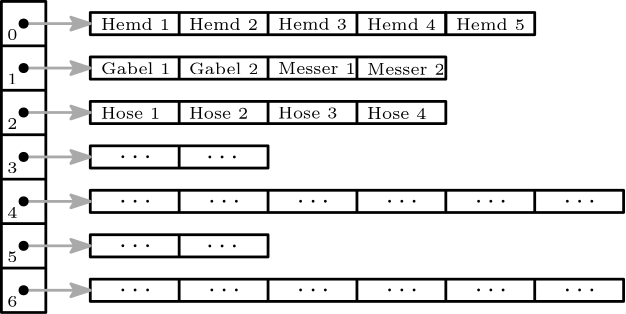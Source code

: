 <?xml version="1.0"?>
<!DOCTYPE ipe SYSTEM "ipe.dtd">
<ipe version="70212" creator="Ipe 7.2.13">
<info created="D:20210624001852" modified="D:20210630220356"/>
<ipestyle name="basic">
<symbol name="arrow/arc(spx)">
<path stroke="sym-stroke" fill="sym-stroke" pen="sym-pen">
0 0 m
-1 0.333 l
-1 -0.333 l
h
</path>
</symbol>
<symbol name="arrow/farc(spx)">
<path stroke="sym-stroke" fill="white" pen="sym-pen">
0 0 m
-1 0.333 l
-1 -0.333 l
h
</path>
</symbol>
<symbol name="arrow/ptarc(spx)">
<path stroke="sym-stroke" fill="sym-stroke" pen="sym-pen">
0 0 m
-1 0.333 l
-0.8 0 l
-1 -0.333 l
h
</path>
</symbol>
<symbol name="arrow/fptarc(spx)">
<path stroke="sym-stroke" fill="white" pen="sym-pen">
0 0 m
-1 0.333 l
-0.8 0 l
-1 -0.333 l
h
</path>
</symbol>
<symbol name="mark/circle(sx)" transformations="translations">
<path fill="sym-stroke">
0.6 0 0 0.6 0 0 e
0.4 0 0 0.4 0 0 e
</path>
</symbol>
<symbol name="mark/disk(sx)" transformations="translations">
<path fill="sym-stroke">
0.6 0 0 0.6 0 0 e
</path>
</symbol>
<symbol name="mark/fdisk(sfx)" transformations="translations">
<group>
<path fill="sym-fill">
0.5 0 0 0.5 0 0 e
</path>
<path fill="sym-stroke" fillrule="eofill">
0.6 0 0 0.6 0 0 e
0.4 0 0 0.4 0 0 e
</path>
</group>
</symbol>
<symbol name="mark/box(sx)" transformations="translations">
<path fill="sym-stroke" fillrule="eofill">
-0.6 -0.6 m
0.6 -0.6 l
0.6 0.6 l
-0.6 0.6 l
h
-0.4 -0.4 m
0.4 -0.4 l
0.4 0.4 l
-0.4 0.4 l
h
</path>
</symbol>
<symbol name="mark/square(sx)" transformations="translations">
<path fill="sym-stroke">
-0.6 -0.6 m
0.6 -0.6 l
0.6 0.6 l
-0.6 0.6 l
h
</path>
</symbol>
<symbol name="mark/fsquare(sfx)" transformations="translations">
<group>
<path fill="sym-fill">
-0.5 -0.5 m
0.5 -0.5 l
0.5 0.5 l
-0.5 0.5 l
h
</path>
<path fill="sym-stroke" fillrule="eofill">
-0.6 -0.6 m
0.6 -0.6 l
0.6 0.6 l
-0.6 0.6 l
h
-0.4 -0.4 m
0.4 -0.4 l
0.4 0.4 l
-0.4 0.4 l
h
</path>
</group>
</symbol>
<symbol name="mark/cross(sx)" transformations="translations">
<group>
<path fill="sym-stroke">
-0.43 -0.57 m
0.57 0.43 l
0.43 0.57 l
-0.57 -0.43 l
h
</path>
<path fill="sym-stroke">
-0.43 0.57 m
0.57 -0.43 l
0.43 -0.57 l
-0.57 0.43 l
h
</path>
</group>
</symbol>
<symbol name="arrow/fnormal(spx)">
<path stroke="sym-stroke" fill="white" pen="sym-pen">
0 0 m
-1 0.333 l
-1 -0.333 l
h
</path>
</symbol>
<symbol name="arrow/pointed(spx)">
<path stroke="sym-stroke" fill="sym-stroke" pen="sym-pen">
0 0 m
-1 0.333 l
-0.8 0 l
-1 -0.333 l
h
</path>
</symbol>
<symbol name="arrow/fpointed(spx)">
<path stroke="sym-stroke" fill="white" pen="sym-pen">
0 0 m
-1 0.333 l
-0.8 0 l
-1 -0.333 l
h
</path>
</symbol>
<symbol name="arrow/linear(spx)">
<path stroke="sym-stroke" pen="sym-pen">
-1 0.333 m
0 0 l
-1 -0.333 l
</path>
</symbol>
<symbol name="arrow/fdouble(spx)">
<path stroke="sym-stroke" fill="white" pen="sym-pen">
0 0 m
-1 0.333 l
-1 -0.333 l
h
-1 0 m
-2 0.333 l
-2 -0.333 l
h
</path>
</symbol>
<symbol name="arrow/double(spx)">
<path stroke="sym-stroke" fill="sym-stroke" pen="sym-pen">
0 0 m
-1 0.333 l
-1 -0.333 l
h
-1 0 m
-2 0.333 l
-2 -0.333 l
h
</path>
</symbol>
<pen name="heavier" value="0.8"/>
<pen name="fat" value="1.2"/>
<pen name="ultrafat" value="2"/>
<symbolsize name="large" value="5"/>
<symbolsize name="small" value="2"/>
<symbolsize name="tiny" value="1.1"/>
<arrowsize name="large" value="10"/>
<arrowsize name="small" value="5"/>
<arrowsize name="tiny" value="3"/>
<color name="sbblue" value="0.298 0.447 0.79"/>
<color name="sbgreen" value="0.333 0.658 0.407"/>
<color name="sborange" value="0.866 0.517 0.321"/>
<color name="sbred" value="0.768 0.305 0.321"/>
<color name="sbpurple" value="0.505 0.447 0.698"/>
<color name="red" value="1 0 0"/>
<color name="green" value="0 1 0"/>
<color name="blue" value="0 0 1"/>
<color name="yellow" value="1 1 0"/>
<color name="orange" value="1 0.647 0"/>
<color name="gold" value="1 0.843 0"/>
<color name="purple" value="0.627 0.125 0.941"/>
<color name="gray" value="0.745"/>
<color name="brown" value="0.647 0.165 0.165"/>
<color name="navy" value="0 0 0.502"/>
<color name="pink" value="1 0.753 0.796"/>
<color name="seagreen" value="0.18 0.545 0.341"/>
<color name="turquoise" value="0.251 0.878 0.816"/>
<color name="violet" value="0.933 0.51 0.933"/>
<color name="darkblue" value="0 0 0.545"/>
<color name="darkcyan" value="0 0.545 0.545"/>
<color name="darkgray" value="0.663"/>
<color name="verydarkgray" value="0.4"/>
<color name="darkgreen" value="0 0.392 0"/>
<color name="darkmagenta" value="0.545 0 0.545"/>
<color name="darkorange" value="1 0.549 0"/>
<color name="darkred" value="0.545 0 0"/>
<color name="lightblue" value="0.678 0.847 0.902"/>
<color name="lightcyan" value="0.878 1 1"/>
<color name="lightgray" value="0.827"/>
<color name="lightgreen" value="0.565 0.933 0.565"/>
<color name="lightyellow" value="1 1 0.878"/>
<dashstyle name="dashed" value="[4] 0"/>
<dashstyle name="dotted" value="[1 3] 0"/>
<dashstyle name="dash dotted" value="[4 2 1 2] 0"/>
<dashstyle name="dash dot dotted" value="[4 2 1 2 1 2] 0"/>
<textsize name="large" value="\large"/>
<textsize name="Large" value="\Large"/>
<textsize name="LARGE" value="\LARGE"/>
<textsize name="huge" value="\huge"/>
<textsize name="Huge" value="\Huge"/>
<textsize name="small" value="\small"/>
<textsize name="footnote" value="\footnotesize"/>
<textsize name="tiny" value="\tiny"/>
<textstyle name="center" begin="\begin{center}" end="\end{center}"/>
<textstyle name="itemize" begin="\begin{itemize}" end="\end{itemize}"/>
<textstyle name="item" begin="\begin{itemize}\item{}" end="\end{itemize}"/>
<gridsize name="4 pts" value="4"/>
<gridsize name="8 pts (~3 mm)" value="8"/>
<gridsize name="16 pts (~6 mm)" value="16"/>
<gridsize name="32 pts (~12 mm)" value="32"/>
<gridsize name="10 pts (~3.5 mm)" value="10"/>
<gridsize name="20 pts (~7 mm)" value="20"/>
<gridsize name="14 pts (~5 mm)" value="14"/>
<gridsize name="28 pts (~10 mm)" value="28"/>
<gridsize name="56 pts (~20 mm)" value="56"/>
<anglesize name="90 deg" value="90"/>
<anglesize name="60 deg" value="60"/>
<anglesize name="45 deg" value="45"/>
<anglesize name="30 deg" value="30"/>
<anglesize name="22.5 deg" value="22.5"/>
<opacity name="10%" value="0.1"/>
<opacity name="30%" value="0.3"/>
<opacity name="50%" value="0.5"/>
<opacity name="75%" value="0.75"/>
<tiling name="falling" angle="-60" step="4" width="1"/>
<tiling name="rising" angle="30" step="4" width="1"/>
</ipestyle>
<page>
<layer name="alpha"/>
<view layers="alpha" active="alpha"/>
<path layer="alpha" stroke="black" pen="1">
48 800 m
48 688 l
64 688 l
64 800 l
h
</path>
<path stroke="black" pen="1">
48 784 m
64 784 l
</path>
<path stroke="black" pen="1">
48 768 m
64 768 l
</path>
<path stroke="black" pen="1">
48 752 m
64 752 l
</path>
<path stroke="black" pen="1">
48 736 m
64 736 l
</path>
<path stroke="black" pen="1">
48 720 m
64 720 l
</path>
<path stroke="black" pen="1">
48 704 m
64 704 l
</path>
<text matrix="1 0 0 1 14.0826 -1.89595" transformations="translations" pos="36 788" stroke="black" type="label" width="3.653" height="3.852" depth="0" valign="baseline" size="6">0</text>
<text matrix="1 0 0 1 14.0826 -17.8959" transformations="translations" pos="36 788" stroke="black" type="label" width="3.653" height="3.852" depth="0" valign="baseline" size="6">1</text>
<text matrix="1 0 0 1 14.0826 -33.8959" transformations="translations" pos="36 788" stroke="black" type="label" width="3.653" height="3.852" depth="0" valign="baseline" size="6">2</text>
<text matrix="1 0 0 1 14.0826 -49.8959" transformations="translations" pos="36 788" stroke="black" type="label" width="3.653" height="3.852" depth="0" valign="baseline" size="6">3</text>
<text matrix="1 0 0 1 14.0826 -65.8959" transformations="translations" pos="36 788" stroke="black" type="label" width="3.653" height="3.852" depth="0" valign="baseline" size="6">4</text>
<text matrix="1 0 0 1 14.0826 -81.8959" transformations="translations" pos="36 788" stroke="black" type="label" width="3.653" height="3.852" depth="0" valign="baseline" size="6">5</text>
<text matrix="1 0 0 1 14.0826 -97.8959" transformations="translations" pos="36 788" stroke="black" type="label" width="3.653" height="3.852" depth="0" valign="baseline" size="6">6</text>
<text matrix="1 0 0 1 31.8536 -30.2593" transformations="translations" pos="52 820" stroke="black" type="label" width="24.785" height="4.151" depth="0" valign="baseline" size="6">Hemd 1</text>
<text matrix="1 0 0 1 63.521 -30.291" transformations="translations" pos="52 820" stroke="black" type="label" width="24.785" height="4.151" depth="0" valign="baseline" size="6">Hemd 2</text>
<text matrix="1 0 0 1 95.605 -30.1729" transformations="translations" pos="52 820" stroke="black" type="label" width="24.785" height="4.151" depth="0" valign="baseline" size="6">Hemd 3</text>
<text matrix="1 0 0 1 127.657 -30.3652" transformations="translations" pos="52 820" stroke="black" type="label" width="24.785" height="4.151" depth="0" valign="baseline" size="6">Hemd 4</text>
<path stroke="black" pen="1">
80 796 m
80 788 l
208 788 l
208 796 l
h
</path>
<path stroke="black" pen="1">
112 796 m
112 788 l
</path>
<path stroke="black" pen="1">
144 796 m
144 788 l
</path>
<path stroke="black" pen="1">
176 796 m
176 788 l
</path>
<text matrix="1 0 0 1 31.8536 -46.2593" transformations="translations" pos="52 820" stroke="black" type="label" width="25.028" height="4.151" depth="0" valign="baseline" size="6">Gabel 1</text>
<text matrix="1 0 0 1 63.521 -46.291" transformations="translations" pos="52 820" stroke="black" type="label" width="25.028" height="4.151" depth="0" valign="baseline" size="6">Gabel 2</text>
<text matrix="1 0 0 1 95.605 -46.1729" transformations="translations" pos="52 820" stroke="black" type="label" width="27.906" height="4.085" depth="0" valign="baseline" size="6">Messer 1</text>
<text matrix="1 0 0 1 127.657 -46.3652" transformations="translations" pos="52 820" stroke="black" type="label" width="27.906" height="4.085" depth="0" valign="baseline" size="6">Messer 2</text>
<path matrix="1 0 0 1 0 -16" stroke="black" pen="1">
80 796 m
80 788 l
208 788 l
208 796 l
h
</path>
<path matrix="1 0 0 1 0 -16" stroke="black" pen="1">
112 796 m
112 788 l
</path>
<path matrix="1 0 0 1 0 -16" stroke="black" pen="1">
144 796 m
144 788 l
</path>
<path matrix="1 0 0 1 0 -16" stroke="black" pen="1">
176 796 m
176 788 l
</path>
<text matrix="1 0 0 1 31.8536 -62.2593" transformations="translations" pos="52 820" stroke="black" type="label" width="21.336" height="4.085" depth="0" valign="baseline" size="6">Hose 1</text>
<text matrix="1 0 0 1 63.521 -62.291" transformations="translations" pos="52 820" stroke="black" type="label" width="21.336" height="4.085" depth="0" valign="baseline" size="6">Hose 2</text>
<text matrix="1 0 0 1 95.605 -62.1729" transformations="translations" pos="52 820" stroke="black" type="label" width="21.336" height="4.085" depth="0" valign="baseline" size="6">Hose 3</text>
<text matrix="1 0 0 1 127.657 -62.3652" transformations="translations" pos="52 820" stroke="black" type="label" width="21.336" height="4.085" depth="0" valign="baseline" size="6">Hose 4</text>
<path matrix="1 0 0 1 0 -32" stroke="black" pen="1">
80 796 m
80 788 l
208 788 l
208 796 l
h
</path>
<path matrix="1 0 0 1 0 -32" stroke="black" pen="1">
112 796 m
112 788 l
</path>
<path matrix="1 0 0 1 0 -32" stroke="black" pen="1">
144 796 m
144 788 l
</path>
<path matrix="1 0 0 1 0 -32" stroke="black" pen="1">
176 796 m
176 788 l
</path>
<path stroke="black" pen="1">
208 796 m
208 788 l
240 788 l
240 796 l
h
</path>
<text matrix="1 0 0 1 159.657 -30.3652" transformations="translations" pos="52 820" stroke="black" type="label" width="24.785" height="4.151" depth="0" valign="baseline" size="6">Hemd 5</text>
<path stroke="black" pen="1">
80 748 m
80 740 l
144 740 l
144 748 l
h
</path>
<path stroke="black" pen="1">
112 748 m
112 740 l
</path>
<text matrix="1 0 0 1 -1.62917 -2.27051" transformations="translations" pos="92 744" stroke="black" type="label" width="11.623" height="4.428" depth="0" valign="baseline" style="math">\cdots</text>
<text matrix="1 0 0 1 29.6681 -2.37945" transformations="translations" pos="92 744" stroke="black" type="label" width="11.623" height="4.428" depth="0" valign="baseline" style="math">\cdots </text>
<path stroke="black" pen="1">
80 732 m
80 724 l
272 724 l
272 732 l
h
</path>
<path stroke="black" pen="1">
112 732 m
112 724 l
</path>
<path stroke="black" pen="1">
144 732 m
144 724 l
</path>
<path stroke="black" pen="1">
176 732 m
176 724 l
</path>
<path stroke="black" pen="1">
208 732 m
208 724 l
</path>
<path stroke="black" pen="1">
240 732 m
240 724 l
</path>
<text matrix="1 0 0 1 -1.62917 -18.2705" transformations="translations" pos="92 744" stroke="black" type="label" width="11.623" height="4.428" depth="0" valign="baseline" style="math">\cdots</text>
<text matrix="1 0 0 1 30.3708 -18.2705" transformations="translations" pos="92 744" stroke="black" type="label" width="11.623" height="4.428" depth="0" valign="baseline" style="math">\cdots</text>
<text matrix="1 0 0 1 62.3708 -18.2705" transformations="translations" pos="92 744" stroke="black" type="label" width="11.623" height="4.428" depth="0" valign="baseline" style="math">\cdots</text>
<text matrix="1 0 0 1 94.3708 -18.2705" transformations="translations" pos="92 744" stroke="black" type="label" width="11.623" height="4.428" depth="0" valign="baseline" style="math">\cdots</text>
<text matrix="1 0 0 1 126.371 -18.2705" transformations="translations" pos="92 744" stroke="black" type="label" width="11.623" height="4.428" depth="0" valign="baseline" style="math">\cdots</text>
<text matrix="1 0 0 1 158.371 -18.2705" transformations="translations" pos="92 744" stroke="black" type="label" width="11.623" height="4.428" depth="0" valign="baseline" style="math">\cdots</text>
<path matrix="1 0 0 1 0 -32" stroke="black" pen="1">
80 748 m
80 740 l
144 740 l
144 748 l
h
</path>
<path matrix="1 0 0 1 0 -32" stroke="black" pen="1">
112 748 m
112 740 l
</path>
<text matrix="1 0 0 1 -1.62917 -34.2705" transformations="translations" pos="92 744" stroke="black" type="label" width="11.623" height="4.428" depth="0" valign="baseline" style="math">\cdots</text>
<text matrix="1 0 0 1 29.6681 -34.3794" transformations="translations" pos="92 744" stroke="black" type="label" width="11.623" height="4.428" depth="0" valign="baseline" style="math">\cdots </text>
<path matrix="1 0 0 1 0 -32" stroke="black" pen="1">
80 732 m
80 724 l
272 724 l
272 732 l
h
</path>
<path matrix="1 0 0 1 0 -32" stroke="black" pen="1">
112 732 m
112 724 l
</path>
<path matrix="1 0 0 1 0 -32" stroke="black" pen="1">
144 732 m
144 724 l
</path>
<path matrix="1 0 0 1 0 -32" stroke="black" pen="1">
176 732 m
176 724 l
</path>
<path matrix="1 0 0 1 0 -32" stroke="black" pen="1">
208 732 m
208 724 l
</path>
<path matrix="1 0 0 1 0 -32" stroke="black" pen="1">
240 732 m
240 724 l
</path>
<text matrix="1 0 0 1 -1.62917 -50.2705" transformations="translations" pos="92 744" stroke="black" type="label" width="11.623" height="4.428" depth="0" valign="baseline" style="math">\cdots</text>
<text matrix="1 0 0 1 30.3708 -50.2705" transformations="translations" pos="92 744" stroke="black" type="label" width="11.623" height="4.428" depth="0" valign="baseline" style="math">\cdots</text>
<text matrix="1 0 0 1 62.3708 -50.2705" transformations="translations" pos="92 744" stroke="black" type="label" width="11.623" height="4.428" depth="0" valign="baseline" style="math">\cdots</text>
<text matrix="1 0 0 1 94.3708 -50.2705" transformations="translations" pos="92 744" stroke="black" type="label" width="11.623" height="4.428" depth="0" valign="baseline" style="math">\cdots</text>
<text matrix="1 0 0 1 126.371 -50.2705" transformations="translations" pos="92 744" stroke="black" type="label" width="11.623" height="4.428" depth="0" valign="baseline" style="math">\cdots</text>
<text matrix="1 0 0 1 158.371 -50.2705" transformations="translations" pos="92 744" stroke="black" type="label" width="11.623" height="4.428" depth="0" valign="baseline" style="math">\cdots</text>
<path stroke="darkgray" fill="lightgray" pen="1" arrow="ptarc/normal">
56 792 m
80 792 l
</path>
<path stroke="darkgray" fill="lightgray" pen="1" arrow="ptarc/normal">
56 776 m
80 776 l
</path>
<path stroke="darkgray" fill="lightgray" pen="1" arrow="ptarc/normal">
56 744 m
80 744 l
</path>
<path stroke="darkgray" fill="lightgray" pen="1" arrow="ptarc/normal">
56 728 m
80 728 l
</path>
<path stroke="darkgray" fill="lightgray" pen="1" arrow="ptarc/normal">
56 712 m
80 712 l
</path>
<path stroke="darkgray" fill="lightgray" pen="1" arrow="ptarc/normal">
56 696 m
80 696 l
</path>
<use name="mark/disk(sx)" pos="56 792" size="normal" stroke="black"/>
<use name="mark/disk(sx)" pos="56 776" size="normal" stroke="black"/>
<use name="mark/disk(sx)" pos="56 744" size="normal" stroke="black"/>
<use name="mark/disk(sx)" pos="56 728" size="normal" stroke="black"/>
<use name="mark/disk(sx)" pos="56 712" size="normal" stroke="black"/>
<use name="mark/disk(sx)" pos="56 696" size="normal" stroke="black"/>
<path matrix="1 0 0 1 0 -16" stroke="darkgray" fill="lightgray" pen="1" arrow="ptarc/normal">
56 776 m
80 776 l
</path>
<use name="mark/disk(sx)" pos="56 760" size="normal" stroke="black"/>
</page>
</ipe>
